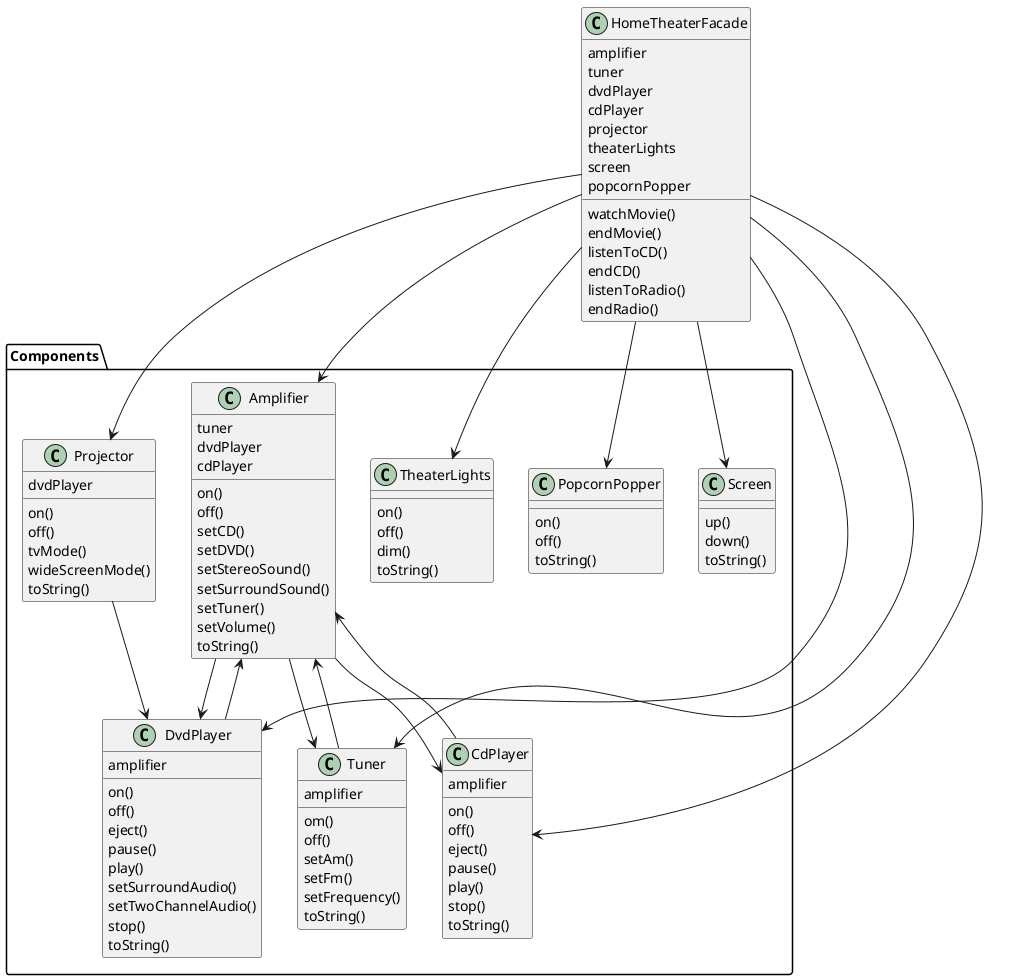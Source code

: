@startuml

class HomeTheaterFacade {
    amplifier
    tuner
    dvdPlayer
    cdPlayer
    projector
    theaterLights
    screen
    popcornPopper

    watchMovie()
    endMovie()
    listenToCD()
    endCD()
    listenToRadio()
    endRadio()
}

package Components {
    class Amplifier {
        tuner 
        dvdPlayer 
        cdPlayer 

        on()
        off()
        setCD()
        setDVD()
        setStereoSound()
        setSurroundSound()
        setTuner()
        setVolume()
        toString()
    }

    class Tuner {
        amplifier
        om()
        off()
        setAm()
        setFm()
        setFrequency()
        toString()
    }

    class CdPlayer {
        amplifier 

        on()
        off()
        eject()
        pause()
        play()
        stop()
        toString()
    }

    class Screen {
        up()
        down()
        toString()
    }

    class PopcornPopper {
        on()
        off()
        toString()
    }

    class TheaterLights {
        on()
        off()
        dim()
        toString()
    }

    class Projector {
        dvdPlayer 

        on()
        off()
        tvMode()
        wideScreenMode()
        toString()
    }

    class DvdPlayer {
        amplifier

        on()
        off()
        eject()
        pause()
        play()
        setSurroundAudio()
        setTwoChannelAudio()
        stop()
        toString()
    }
}

DvdPlayer         --> Amplifier
Amplifier         --> DvdPlayer
Projector         --> DvdPlayer
CdPlayer          --> Amplifier 
Amplifier         --> CdPlayer 
Amplifier         --> Tuner 
Tuner             --> Amplifier
HomeTheaterFacade --> Amplifier
HomeTheaterFacade --> Tuner
HomeTheaterFacade --> DvdPlayer
HomeTheaterFacade --> CdPlayer
HomeTheaterFacade --> Projector
HomeTheaterFacade --> TheaterLights
HomeTheaterFacade --> Screen
HomeTheaterFacade --> PopcornPopper

@enduml